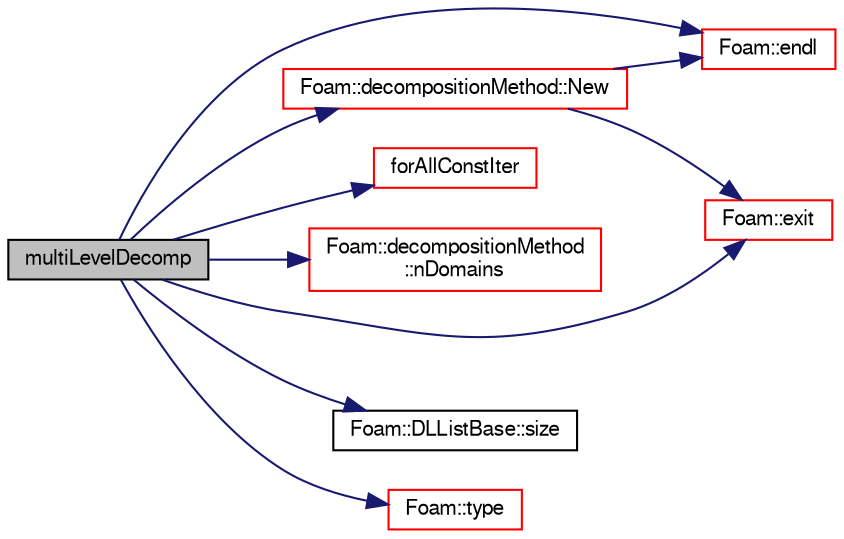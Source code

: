 digraph "multiLevelDecomp"
{
  bgcolor="transparent";
  edge [fontname="FreeSans",fontsize="10",labelfontname="FreeSans",labelfontsize="10"];
  node [fontname="FreeSans",fontsize="10",shape=record];
  rankdir="LR";
  Node0 [label="multiLevelDecomp",height=0.2,width=0.4,color="black", fillcolor="grey75", style="filled", fontcolor="black"];
  Node0 -> Node1 [color="midnightblue",fontsize="10",style="solid",fontname="FreeSans"];
  Node1 [label="Foam::endl",height=0.2,width=0.4,color="red",URL="$a21124.html#a2db8fe02a0d3909e9351bb4275b23ce4",tooltip="Add newline and flush stream. "];
  Node0 -> Node3 [color="midnightblue",fontsize="10",style="solid",fontname="FreeSans"];
  Node3 [label="Foam::exit",height=0.2,width=0.4,color="red",URL="$a21124.html#a06ca7250d8e89caf05243ec094843642"];
  Node0 -> Node48 [color="midnightblue",fontsize="10",style="solid",fontname="FreeSans"];
  Node48 [label="forAllConstIter",height=0.2,width=0.4,color="red",URL="$a38141.html#ae21e2836509b0fa7f7cedf6493b11b09"];
  Node0 -> Node303 [color="midnightblue",fontsize="10",style="solid",fontname="FreeSans"];
  Node303 [label="Foam::decompositionMethod\l::nDomains",height=0.2,width=0.4,color="red",URL="$a28594.html#a1b33774b594eb59235dd8774688ba2a9"];
  Node0 -> Node306 [color="midnightblue",fontsize="10",style="solid",fontname="FreeSans"];
  Node306 [label="Foam::decompositionMethod::New",height=0.2,width=0.4,color="red",URL="$a28594.html#a47ca28831643e4a7962a948aeef1a8e5",tooltip="Return a reference to the selected decomposition method. "];
  Node306 -> Node1 [color="midnightblue",fontsize="10",style="solid",fontname="FreeSans"];
  Node306 -> Node3 [color="midnightblue",fontsize="10",style="solid",fontname="FreeSans"];
  Node0 -> Node61 [color="midnightblue",fontsize="10",style="solid",fontname="FreeSans"];
  Node61 [label="Foam::DLListBase::size",height=0.2,width=0.4,color="black",URL="$a25806.html#a47b3bf30da1eb3ab8076b5fbe00e0494",tooltip="Return number of elements in list. "];
  Node0 -> Node144 [color="midnightblue",fontsize="10",style="solid",fontname="FreeSans"];
  Node144 [label="Foam::type",height=0.2,width=0.4,color="red",URL="$a21124.html#aec48583af672626378f501eb9fc32cd1",tooltip="Return the file type: DIRECTORY or FILE. "];
}
